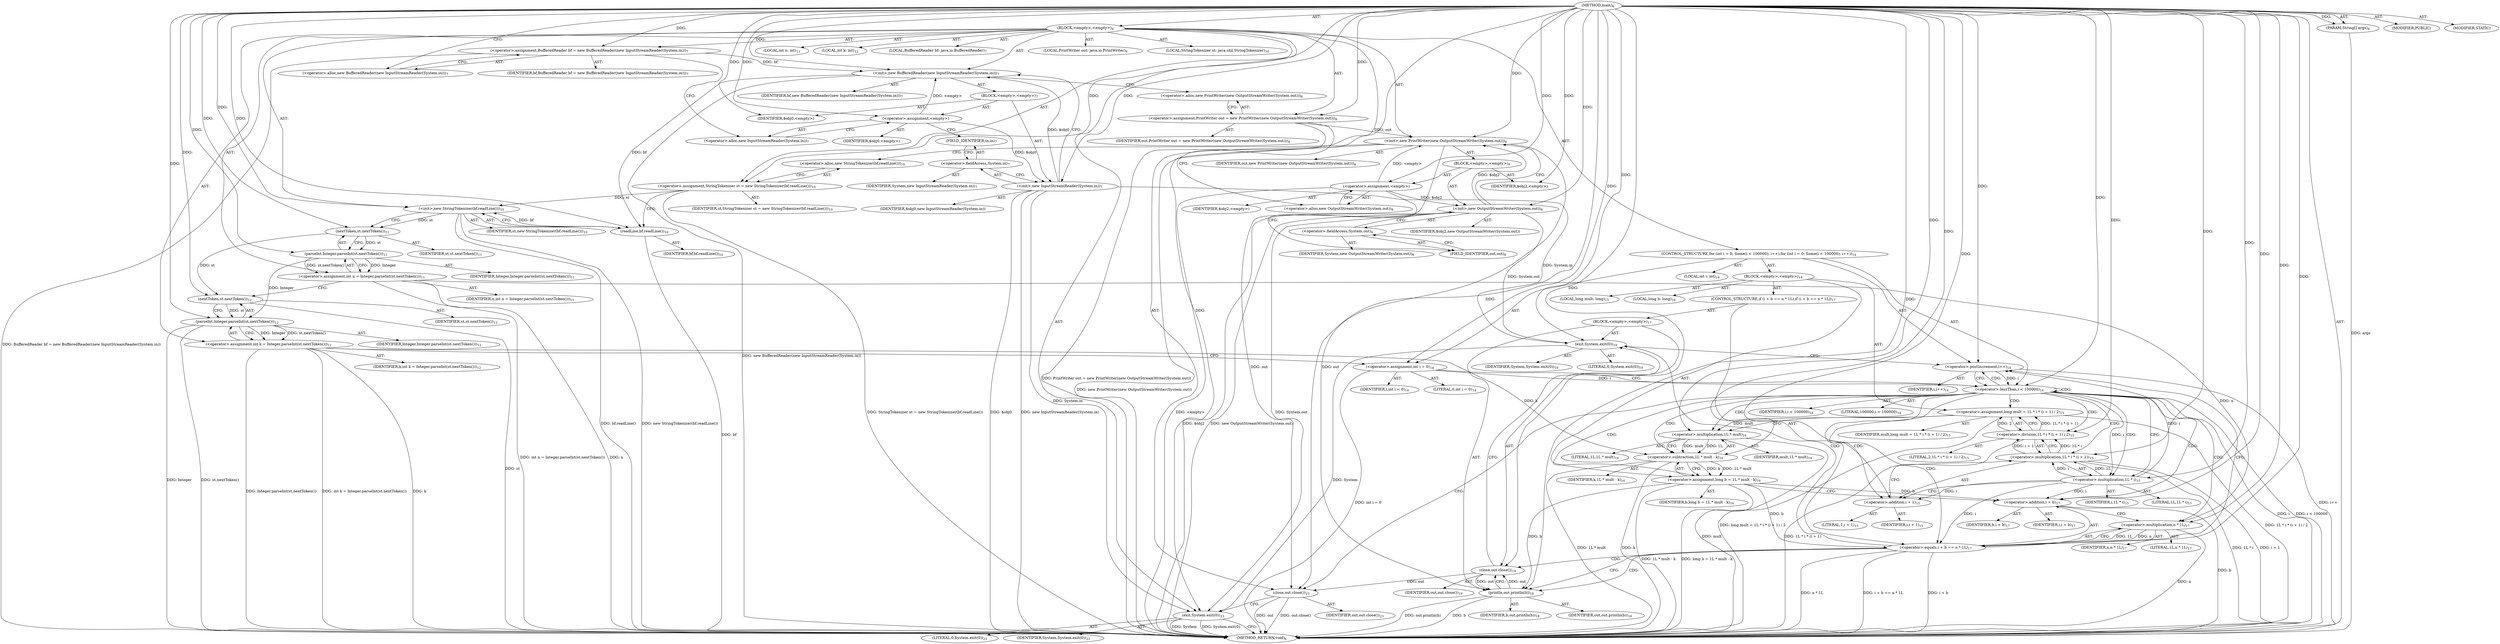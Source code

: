 digraph "main" {  
"23" [label = <(METHOD,main)<SUB>6</SUB>> ]
"24" [label = <(PARAM,String[] args)<SUB>6</SUB>> ]
"25" [label = <(BLOCK,&lt;empty&gt;,&lt;empty&gt;)<SUB>6</SUB>> ]
"4" [label = <(LOCAL,BufferedReader bf: java.io.BufferedReader)<SUB>7</SUB>> ]
"26" [label = <(&lt;operator&gt;.assignment,BufferedReader bf = new BufferedReader(new InputStreamReader(System.in)))<SUB>7</SUB>> ]
"27" [label = <(IDENTIFIER,bf,BufferedReader bf = new BufferedReader(new InputStreamReader(System.in)))<SUB>7</SUB>> ]
"28" [label = <(&lt;operator&gt;.alloc,new BufferedReader(new InputStreamReader(System.in)))<SUB>7</SUB>> ]
"29" [label = <(&lt;init&gt;,new BufferedReader(new InputStreamReader(System.in)))<SUB>7</SUB>> ]
"3" [label = <(IDENTIFIER,bf,new BufferedReader(new InputStreamReader(System.in)))<SUB>7</SUB>> ]
"30" [label = <(BLOCK,&lt;empty&gt;,&lt;empty&gt;)<SUB>7</SUB>> ]
"31" [label = <(&lt;operator&gt;.assignment,&lt;empty&gt;)> ]
"32" [label = <(IDENTIFIER,$obj0,&lt;empty&gt;)> ]
"33" [label = <(&lt;operator&gt;.alloc,new InputStreamReader(System.in))<SUB>7</SUB>> ]
"34" [label = <(&lt;init&gt;,new InputStreamReader(System.in))<SUB>7</SUB>> ]
"35" [label = <(IDENTIFIER,$obj0,new InputStreamReader(System.in))> ]
"36" [label = <(&lt;operator&gt;.fieldAccess,System.in)<SUB>7</SUB>> ]
"37" [label = <(IDENTIFIER,System,new InputStreamReader(System.in))<SUB>7</SUB>> ]
"38" [label = <(FIELD_IDENTIFIER,in,in)<SUB>7</SUB>> ]
"39" [label = <(IDENTIFIER,$obj0,&lt;empty&gt;)> ]
"6" [label = <(LOCAL,PrintWriter out: java.io.PrintWriter)<SUB>8</SUB>> ]
"40" [label = <(&lt;operator&gt;.assignment,PrintWriter out = new PrintWriter(new OutputStreamWriter(System.out)))<SUB>8</SUB>> ]
"41" [label = <(IDENTIFIER,out,PrintWriter out = new PrintWriter(new OutputStreamWriter(System.out)))<SUB>8</SUB>> ]
"42" [label = <(&lt;operator&gt;.alloc,new PrintWriter(new OutputStreamWriter(System.out)))<SUB>8</SUB>> ]
"43" [label = <(&lt;init&gt;,new PrintWriter(new OutputStreamWriter(System.out)))<SUB>8</SUB>> ]
"5" [label = <(IDENTIFIER,out,new PrintWriter(new OutputStreamWriter(System.out)))<SUB>8</SUB>> ]
"44" [label = <(BLOCK,&lt;empty&gt;,&lt;empty&gt;)<SUB>8</SUB>> ]
"45" [label = <(&lt;operator&gt;.assignment,&lt;empty&gt;)> ]
"46" [label = <(IDENTIFIER,$obj2,&lt;empty&gt;)> ]
"47" [label = <(&lt;operator&gt;.alloc,new OutputStreamWriter(System.out))<SUB>8</SUB>> ]
"48" [label = <(&lt;init&gt;,new OutputStreamWriter(System.out))<SUB>8</SUB>> ]
"49" [label = <(IDENTIFIER,$obj2,new OutputStreamWriter(System.out))> ]
"50" [label = <(&lt;operator&gt;.fieldAccess,System.out)<SUB>8</SUB>> ]
"51" [label = <(IDENTIFIER,System,new OutputStreamWriter(System.out))<SUB>8</SUB>> ]
"52" [label = <(FIELD_IDENTIFIER,out,out)<SUB>8</SUB>> ]
"53" [label = <(IDENTIFIER,$obj2,&lt;empty&gt;)> ]
"8" [label = <(LOCAL,StringTokenizer st: java.util.StringTokenizer)<SUB>10</SUB>> ]
"54" [label = <(&lt;operator&gt;.assignment,StringTokenizer st = new StringTokenizer(bf.readLine()))<SUB>10</SUB>> ]
"55" [label = <(IDENTIFIER,st,StringTokenizer st = new StringTokenizer(bf.readLine()))<SUB>10</SUB>> ]
"56" [label = <(&lt;operator&gt;.alloc,new StringTokenizer(bf.readLine()))<SUB>10</SUB>> ]
"57" [label = <(&lt;init&gt;,new StringTokenizer(bf.readLine()))<SUB>10</SUB>> ]
"7" [label = <(IDENTIFIER,st,new StringTokenizer(bf.readLine()))<SUB>10</SUB>> ]
"58" [label = <(readLine,bf.readLine())<SUB>10</SUB>> ]
"59" [label = <(IDENTIFIER,bf,bf.readLine())<SUB>10</SUB>> ]
"60" [label = <(LOCAL,int n: int)<SUB>11</SUB>> ]
"61" [label = <(&lt;operator&gt;.assignment,int n = Integer.parseInt(st.nextToken()))<SUB>11</SUB>> ]
"62" [label = <(IDENTIFIER,n,int n = Integer.parseInt(st.nextToken()))<SUB>11</SUB>> ]
"63" [label = <(parseInt,Integer.parseInt(st.nextToken()))<SUB>11</SUB>> ]
"64" [label = <(IDENTIFIER,Integer,Integer.parseInt(st.nextToken()))<SUB>11</SUB>> ]
"65" [label = <(nextToken,st.nextToken())<SUB>11</SUB>> ]
"66" [label = <(IDENTIFIER,st,st.nextToken())<SUB>11</SUB>> ]
"67" [label = <(LOCAL,int k: int)<SUB>12</SUB>> ]
"68" [label = <(&lt;operator&gt;.assignment,int k = Integer.parseInt(st.nextToken()))<SUB>12</SUB>> ]
"69" [label = <(IDENTIFIER,k,int k = Integer.parseInt(st.nextToken()))<SUB>12</SUB>> ]
"70" [label = <(parseInt,Integer.parseInt(st.nextToken()))<SUB>12</SUB>> ]
"71" [label = <(IDENTIFIER,Integer,Integer.parseInt(st.nextToken()))<SUB>12</SUB>> ]
"72" [label = <(nextToken,st.nextToken())<SUB>12</SUB>> ]
"73" [label = <(IDENTIFIER,st,st.nextToken())<SUB>12</SUB>> ]
"74" [label = <(CONTROL_STRUCTURE,for (int i = 0; Some(i &lt; 100000); i++),for (int i = 0; Some(i &lt; 100000); i++))<SUB>14</SUB>> ]
"75" [label = <(LOCAL,int i: int)<SUB>14</SUB>> ]
"76" [label = <(&lt;operator&gt;.assignment,int i = 0)<SUB>14</SUB>> ]
"77" [label = <(IDENTIFIER,i,int i = 0)<SUB>14</SUB>> ]
"78" [label = <(LITERAL,0,int i = 0)<SUB>14</SUB>> ]
"79" [label = <(&lt;operator&gt;.lessThan,i &lt; 100000)<SUB>14</SUB>> ]
"80" [label = <(IDENTIFIER,i,i &lt; 100000)<SUB>14</SUB>> ]
"81" [label = <(LITERAL,100000,i &lt; 100000)<SUB>14</SUB>> ]
"82" [label = <(&lt;operator&gt;.postIncrement,i++)<SUB>14</SUB>> ]
"83" [label = <(IDENTIFIER,i,i++)<SUB>14</SUB>> ]
"84" [label = <(BLOCK,&lt;empty&gt;,&lt;empty&gt;)<SUB>14</SUB>> ]
"85" [label = <(LOCAL,long mult: long)<SUB>15</SUB>> ]
"86" [label = <(&lt;operator&gt;.assignment,long mult = 1L * i * (i + 1) / 2)<SUB>15</SUB>> ]
"87" [label = <(IDENTIFIER,mult,long mult = 1L * i * (i + 1) / 2)<SUB>15</SUB>> ]
"88" [label = <(&lt;operator&gt;.division,1L * i * (i + 1) / 2)<SUB>15</SUB>> ]
"89" [label = <(&lt;operator&gt;.multiplication,1L * i * (i + 1))<SUB>15</SUB>> ]
"90" [label = <(&lt;operator&gt;.multiplication,1L * i)<SUB>15</SUB>> ]
"91" [label = <(LITERAL,1L,1L * i)<SUB>15</SUB>> ]
"92" [label = <(IDENTIFIER,i,1L * i)<SUB>15</SUB>> ]
"93" [label = <(&lt;operator&gt;.addition,i + 1)<SUB>15</SUB>> ]
"94" [label = <(IDENTIFIER,i,i + 1)<SUB>15</SUB>> ]
"95" [label = <(LITERAL,1,i + 1)<SUB>15</SUB>> ]
"96" [label = <(LITERAL,2,1L * i * (i + 1) / 2)<SUB>15</SUB>> ]
"97" [label = <(LOCAL,long b: long)<SUB>16</SUB>> ]
"98" [label = <(&lt;operator&gt;.assignment,long b = 1L * mult - k)<SUB>16</SUB>> ]
"99" [label = <(IDENTIFIER,b,long b = 1L * mult - k)<SUB>16</SUB>> ]
"100" [label = <(&lt;operator&gt;.subtraction,1L * mult - k)<SUB>16</SUB>> ]
"101" [label = <(&lt;operator&gt;.multiplication,1L * mult)<SUB>16</SUB>> ]
"102" [label = <(LITERAL,1L,1L * mult)<SUB>16</SUB>> ]
"103" [label = <(IDENTIFIER,mult,1L * mult)<SUB>16</SUB>> ]
"104" [label = <(IDENTIFIER,k,1L * mult - k)<SUB>16</SUB>> ]
"105" [label = <(CONTROL_STRUCTURE,if (i + b == n * 1L),if (i + b == n * 1L))<SUB>17</SUB>> ]
"106" [label = <(&lt;operator&gt;.equals,i + b == n * 1L)<SUB>17</SUB>> ]
"107" [label = <(&lt;operator&gt;.addition,i + b)<SUB>17</SUB>> ]
"108" [label = <(IDENTIFIER,i,i + b)<SUB>17</SUB>> ]
"109" [label = <(IDENTIFIER,b,i + b)<SUB>17</SUB>> ]
"110" [label = <(&lt;operator&gt;.multiplication,n * 1L)<SUB>17</SUB>> ]
"111" [label = <(IDENTIFIER,n,n * 1L)<SUB>17</SUB>> ]
"112" [label = <(LITERAL,1L,n * 1L)<SUB>17</SUB>> ]
"113" [label = <(BLOCK,&lt;empty&gt;,&lt;empty&gt;)<SUB>17</SUB>> ]
"114" [label = <(println,out.println(b))<SUB>18</SUB>> ]
"115" [label = <(IDENTIFIER,out,out.println(b))<SUB>18</SUB>> ]
"116" [label = <(IDENTIFIER,b,out.println(b))<SUB>18</SUB>> ]
"117" [label = <(close,out.close())<SUB>19</SUB>> ]
"118" [label = <(IDENTIFIER,out,out.close())<SUB>19</SUB>> ]
"119" [label = <(exit,System.exit(0))<SUB>19</SUB>> ]
"120" [label = <(IDENTIFIER,System,System.exit(0))<SUB>19</SUB>> ]
"121" [label = <(LITERAL,0,System.exit(0))<SUB>19</SUB>> ]
"122" [label = <(close,out.close())<SUB>23</SUB>> ]
"123" [label = <(IDENTIFIER,out,out.close())<SUB>23</SUB>> ]
"124" [label = <(exit,System.exit(0))<SUB>23</SUB>> ]
"125" [label = <(IDENTIFIER,System,System.exit(0))<SUB>23</SUB>> ]
"126" [label = <(LITERAL,0,System.exit(0))<SUB>23</SUB>> ]
"127" [label = <(MODIFIER,PUBLIC)> ]
"128" [label = <(MODIFIER,STATIC)> ]
"129" [label = <(METHOD_RETURN,void)<SUB>6</SUB>> ]
  "23" -> "24"  [ label = "AST: "] 
  "23" -> "25"  [ label = "AST: "] 
  "23" -> "127"  [ label = "AST: "] 
  "23" -> "128"  [ label = "AST: "] 
  "23" -> "129"  [ label = "AST: "] 
  "25" -> "4"  [ label = "AST: "] 
  "25" -> "26"  [ label = "AST: "] 
  "25" -> "29"  [ label = "AST: "] 
  "25" -> "6"  [ label = "AST: "] 
  "25" -> "40"  [ label = "AST: "] 
  "25" -> "43"  [ label = "AST: "] 
  "25" -> "8"  [ label = "AST: "] 
  "25" -> "54"  [ label = "AST: "] 
  "25" -> "57"  [ label = "AST: "] 
  "25" -> "60"  [ label = "AST: "] 
  "25" -> "61"  [ label = "AST: "] 
  "25" -> "67"  [ label = "AST: "] 
  "25" -> "68"  [ label = "AST: "] 
  "25" -> "74"  [ label = "AST: "] 
  "25" -> "122"  [ label = "AST: "] 
  "25" -> "124"  [ label = "AST: "] 
  "26" -> "27"  [ label = "AST: "] 
  "26" -> "28"  [ label = "AST: "] 
  "29" -> "3"  [ label = "AST: "] 
  "29" -> "30"  [ label = "AST: "] 
  "30" -> "31"  [ label = "AST: "] 
  "30" -> "34"  [ label = "AST: "] 
  "30" -> "39"  [ label = "AST: "] 
  "31" -> "32"  [ label = "AST: "] 
  "31" -> "33"  [ label = "AST: "] 
  "34" -> "35"  [ label = "AST: "] 
  "34" -> "36"  [ label = "AST: "] 
  "36" -> "37"  [ label = "AST: "] 
  "36" -> "38"  [ label = "AST: "] 
  "40" -> "41"  [ label = "AST: "] 
  "40" -> "42"  [ label = "AST: "] 
  "43" -> "5"  [ label = "AST: "] 
  "43" -> "44"  [ label = "AST: "] 
  "44" -> "45"  [ label = "AST: "] 
  "44" -> "48"  [ label = "AST: "] 
  "44" -> "53"  [ label = "AST: "] 
  "45" -> "46"  [ label = "AST: "] 
  "45" -> "47"  [ label = "AST: "] 
  "48" -> "49"  [ label = "AST: "] 
  "48" -> "50"  [ label = "AST: "] 
  "50" -> "51"  [ label = "AST: "] 
  "50" -> "52"  [ label = "AST: "] 
  "54" -> "55"  [ label = "AST: "] 
  "54" -> "56"  [ label = "AST: "] 
  "57" -> "7"  [ label = "AST: "] 
  "57" -> "58"  [ label = "AST: "] 
  "58" -> "59"  [ label = "AST: "] 
  "61" -> "62"  [ label = "AST: "] 
  "61" -> "63"  [ label = "AST: "] 
  "63" -> "64"  [ label = "AST: "] 
  "63" -> "65"  [ label = "AST: "] 
  "65" -> "66"  [ label = "AST: "] 
  "68" -> "69"  [ label = "AST: "] 
  "68" -> "70"  [ label = "AST: "] 
  "70" -> "71"  [ label = "AST: "] 
  "70" -> "72"  [ label = "AST: "] 
  "72" -> "73"  [ label = "AST: "] 
  "74" -> "75"  [ label = "AST: "] 
  "74" -> "76"  [ label = "AST: "] 
  "74" -> "79"  [ label = "AST: "] 
  "74" -> "82"  [ label = "AST: "] 
  "74" -> "84"  [ label = "AST: "] 
  "76" -> "77"  [ label = "AST: "] 
  "76" -> "78"  [ label = "AST: "] 
  "79" -> "80"  [ label = "AST: "] 
  "79" -> "81"  [ label = "AST: "] 
  "82" -> "83"  [ label = "AST: "] 
  "84" -> "85"  [ label = "AST: "] 
  "84" -> "86"  [ label = "AST: "] 
  "84" -> "97"  [ label = "AST: "] 
  "84" -> "98"  [ label = "AST: "] 
  "84" -> "105"  [ label = "AST: "] 
  "86" -> "87"  [ label = "AST: "] 
  "86" -> "88"  [ label = "AST: "] 
  "88" -> "89"  [ label = "AST: "] 
  "88" -> "96"  [ label = "AST: "] 
  "89" -> "90"  [ label = "AST: "] 
  "89" -> "93"  [ label = "AST: "] 
  "90" -> "91"  [ label = "AST: "] 
  "90" -> "92"  [ label = "AST: "] 
  "93" -> "94"  [ label = "AST: "] 
  "93" -> "95"  [ label = "AST: "] 
  "98" -> "99"  [ label = "AST: "] 
  "98" -> "100"  [ label = "AST: "] 
  "100" -> "101"  [ label = "AST: "] 
  "100" -> "104"  [ label = "AST: "] 
  "101" -> "102"  [ label = "AST: "] 
  "101" -> "103"  [ label = "AST: "] 
  "105" -> "106"  [ label = "AST: "] 
  "105" -> "113"  [ label = "AST: "] 
  "106" -> "107"  [ label = "AST: "] 
  "106" -> "110"  [ label = "AST: "] 
  "107" -> "108"  [ label = "AST: "] 
  "107" -> "109"  [ label = "AST: "] 
  "110" -> "111"  [ label = "AST: "] 
  "110" -> "112"  [ label = "AST: "] 
  "113" -> "114"  [ label = "AST: "] 
  "113" -> "117"  [ label = "AST: "] 
  "113" -> "119"  [ label = "AST: "] 
  "114" -> "115"  [ label = "AST: "] 
  "114" -> "116"  [ label = "AST: "] 
  "117" -> "118"  [ label = "AST: "] 
  "119" -> "120"  [ label = "AST: "] 
  "119" -> "121"  [ label = "AST: "] 
  "122" -> "123"  [ label = "AST: "] 
  "124" -> "125"  [ label = "AST: "] 
  "124" -> "126"  [ label = "AST: "] 
  "26" -> "33"  [ label = "CFG: "] 
  "29" -> "42"  [ label = "CFG: "] 
  "40" -> "47"  [ label = "CFG: "] 
  "43" -> "56"  [ label = "CFG: "] 
  "54" -> "58"  [ label = "CFG: "] 
  "57" -> "65"  [ label = "CFG: "] 
  "61" -> "72"  [ label = "CFG: "] 
  "68" -> "76"  [ label = "CFG: "] 
  "122" -> "124"  [ label = "CFG: "] 
  "124" -> "129"  [ label = "CFG: "] 
  "28" -> "26"  [ label = "CFG: "] 
  "42" -> "40"  [ label = "CFG: "] 
  "56" -> "54"  [ label = "CFG: "] 
  "58" -> "57"  [ label = "CFG: "] 
  "63" -> "61"  [ label = "CFG: "] 
  "70" -> "68"  [ label = "CFG: "] 
  "76" -> "79"  [ label = "CFG: "] 
  "79" -> "90"  [ label = "CFG: "] 
  "79" -> "122"  [ label = "CFG: "] 
  "82" -> "79"  [ label = "CFG: "] 
  "31" -> "38"  [ label = "CFG: "] 
  "34" -> "29"  [ label = "CFG: "] 
  "45" -> "52"  [ label = "CFG: "] 
  "48" -> "43"  [ label = "CFG: "] 
  "65" -> "63"  [ label = "CFG: "] 
  "72" -> "70"  [ label = "CFG: "] 
  "86" -> "101"  [ label = "CFG: "] 
  "98" -> "107"  [ label = "CFG: "] 
  "33" -> "31"  [ label = "CFG: "] 
  "36" -> "34"  [ label = "CFG: "] 
  "47" -> "45"  [ label = "CFG: "] 
  "50" -> "48"  [ label = "CFG: "] 
  "88" -> "86"  [ label = "CFG: "] 
  "100" -> "98"  [ label = "CFG: "] 
  "106" -> "114"  [ label = "CFG: "] 
  "106" -> "82"  [ label = "CFG: "] 
  "38" -> "36"  [ label = "CFG: "] 
  "52" -> "50"  [ label = "CFG: "] 
  "89" -> "88"  [ label = "CFG: "] 
  "101" -> "100"  [ label = "CFG: "] 
  "107" -> "110"  [ label = "CFG: "] 
  "110" -> "106"  [ label = "CFG: "] 
  "114" -> "117"  [ label = "CFG: "] 
  "117" -> "119"  [ label = "CFG: "] 
  "119" -> "82"  [ label = "CFG: "] 
  "90" -> "93"  [ label = "CFG: "] 
  "93" -> "89"  [ label = "CFG: "] 
  "23" -> "28"  [ label = "CFG: "] 
  "24" -> "129"  [ label = "DDG: args"] 
  "26" -> "129"  [ label = "DDG: BufferedReader bf = new BufferedReader(new InputStreamReader(System.in))"] 
  "34" -> "129"  [ label = "DDG: $obj0"] 
  "34" -> "129"  [ label = "DDG: new InputStreamReader(System.in)"] 
  "29" -> "129"  [ label = "DDG: new BufferedReader(new InputStreamReader(System.in))"] 
  "40" -> "129"  [ label = "DDG: PrintWriter out = new PrintWriter(new OutputStreamWriter(System.out))"] 
  "45" -> "129"  [ label = "DDG: &lt;empty&gt;"] 
  "48" -> "129"  [ label = "DDG: $obj2"] 
  "48" -> "129"  [ label = "DDG: new OutputStreamWriter(System.out)"] 
  "43" -> "129"  [ label = "DDG: new PrintWriter(new OutputStreamWriter(System.out))"] 
  "54" -> "129"  [ label = "DDG: StringTokenizer st = new StringTokenizer(bf.readLine())"] 
  "58" -> "129"  [ label = "DDG: bf"] 
  "57" -> "129"  [ label = "DDG: bf.readLine()"] 
  "57" -> "129"  [ label = "DDG: new StringTokenizer(bf.readLine())"] 
  "61" -> "129"  [ label = "DDG: n"] 
  "61" -> "129"  [ label = "DDG: int n = Integer.parseInt(st.nextToken())"] 
  "68" -> "129"  [ label = "DDG: k"] 
  "70" -> "129"  [ label = "DDG: Integer"] 
  "72" -> "129"  [ label = "DDG: st"] 
  "70" -> "129"  [ label = "DDG: st.nextToken()"] 
  "68" -> "129"  [ label = "DDG: Integer.parseInt(st.nextToken())"] 
  "68" -> "129"  [ label = "DDG: int k = Integer.parseInt(st.nextToken())"] 
  "76" -> "129"  [ label = "DDG: int i = 0"] 
  "79" -> "129"  [ label = "DDG: i"] 
  "79" -> "129"  [ label = "DDG: i &lt; 100000"] 
  "122" -> "129"  [ label = "DDG: out"] 
  "122" -> "129"  [ label = "DDG: out.close()"] 
  "124" -> "129"  [ label = "DDG: System"] 
  "124" -> "129"  [ label = "DDG: System.exit(0)"] 
  "89" -> "129"  [ label = "DDG: 1L * i"] 
  "89" -> "129"  [ label = "DDG: i + 1"] 
  "88" -> "129"  [ label = "DDG: 1L * i * (i + 1)"] 
  "86" -> "129"  [ label = "DDG: 1L * i * (i + 1) / 2"] 
  "86" -> "129"  [ label = "DDG: long mult = 1L * i * (i + 1) / 2"] 
  "101" -> "129"  [ label = "DDG: mult"] 
  "100" -> "129"  [ label = "DDG: 1L * mult"] 
  "100" -> "129"  [ label = "DDG: k"] 
  "98" -> "129"  [ label = "DDG: 1L * mult - k"] 
  "98" -> "129"  [ label = "DDG: long b = 1L * mult - k"] 
  "107" -> "129"  [ label = "DDG: b"] 
  "106" -> "129"  [ label = "DDG: i + b"] 
  "110" -> "129"  [ label = "DDG: n"] 
  "106" -> "129"  [ label = "DDG: n * 1L"] 
  "106" -> "129"  [ label = "DDG: i + b == n * 1L"] 
  "114" -> "129"  [ label = "DDG: b"] 
  "114" -> "129"  [ label = "DDG: out.println(b)"] 
  "82" -> "129"  [ label = "DDG: i++"] 
  "23" -> "24"  [ label = "DDG: "] 
  "23" -> "26"  [ label = "DDG: "] 
  "23" -> "40"  [ label = "DDG: "] 
  "23" -> "54"  [ label = "DDG: "] 
  "63" -> "61"  [ label = "DDG: Integer"] 
  "63" -> "61"  [ label = "DDG: st.nextToken()"] 
  "70" -> "68"  [ label = "DDG: Integer"] 
  "70" -> "68"  [ label = "DDG: st.nextToken()"] 
  "26" -> "29"  [ label = "DDG: bf"] 
  "23" -> "29"  [ label = "DDG: "] 
  "31" -> "29"  [ label = "DDG: &lt;empty&gt;"] 
  "34" -> "29"  [ label = "DDG: $obj0"] 
  "40" -> "43"  [ label = "DDG: out"] 
  "23" -> "43"  [ label = "DDG: "] 
  "45" -> "43"  [ label = "DDG: &lt;empty&gt;"] 
  "48" -> "43"  [ label = "DDG: $obj2"] 
  "54" -> "57"  [ label = "DDG: st"] 
  "23" -> "57"  [ label = "DDG: "] 
  "58" -> "57"  [ label = "DDG: bf"] 
  "23" -> "76"  [ label = "DDG: "] 
  "43" -> "122"  [ label = "DDG: out"] 
  "117" -> "122"  [ label = "DDG: out"] 
  "23" -> "122"  [ label = "DDG: "] 
  "34" -> "124"  [ label = "DDG: System.in"] 
  "48" -> "124"  [ label = "DDG: System.out"] 
  "119" -> "124"  [ label = "DDG: System"] 
  "23" -> "124"  [ label = "DDG: "] 
  "23" -> "31"  [ label = "DDG: "] 
  "23" -> "39"  [ label = "DDG: "] 
  "23" -> "45"  [ label = "DDG: "] 
  "23" -> "53"  [ label = "DDG: "] 
  "29" -> "58"  [ label = "DDG: bf"] 
  "23" -> "58"  [ label = "DDG: "] 
  "23" -> "63"  [ label = "DDG: "] 
  "65" -> "63"  [ label = "DDG: st"] 
  "63" -> "70"  [ label = "DDG: Integer"] 
  "23" -> "70"  [ label = "DDG: "] 
  "72" -> "70"  [ label = "DDG: st"] 
  "76" -> "79"  [ label = "DDG: i"] 
  "82" -> "79"  [ label = "DDG: i"] 
  "23" -> "79"  [ label = "DDG: "] 
  "23" -> "82"  [ label = "DDG: "] 
  "90" -> "82"  [ label = "DDG: i"] 
  "88" -> "86"  [ label = "DDG: 1L * i * (i + 1)"] 
  "88" -> "86"  [ label = "DDG: 2"] 
  "100" -> "98"  [ label = "DDG: 1L * mult"] 
  "100" -> "98"  [ label = "DDG: k"] 
  "31" -> "34"  [ label = "DDG: $obj0"] 
  "23" -> "34"  [ label = "DDG: "] 
  "45" -> "48"  [ label = "DDG: $obj2"] 
  "23" -> "48"  [ label = "DDG: "] 
  "57" -> "65"  [ label = "DDG: st"] 
  "23" -> "65"  [ label = "DDG: "] 
  "65" -> "72"  [ label = "DDG: st"] 
  "23" -> "72"  [ label = "DDG: "] 
  "89" -> "88"  [ label = "DDG: 1L * i"] 
  "89" -> "88"  [ label = "DDG: i + 1"] 
  "23" -> "88"  [ label = "DDG: "] 
  "101" -> "100"  [ label = "DDG: 1L"] 
  "101" -> "100"  [ label = "DDG: mult"] 
  "68" -> "100"  [ label = "DDG: k"] 
  "23" -> "100"  [ label = "DDG: "] 
  "23" -> "106"  [ label = "DDG: "] 
  "90" -> "106"  [ label = "DDG: i"] 
  "98" -> "106"  [ label = "DDG: b"] 
  "110" -> "106"  [ label = "DDG: n"] 
  "110" -> "106"  [ label = "DDG: 1L"] 
  "90" -> "89"  [ label = "DDG: 1L"] 
  "90" -> "89"  [ label = "DDG: i"] 
  "23" -> "89"  [ label = "DDG: "] 
  "23" -> "101"  [ label = "DDG: "] 
  "86" -> "101"  [ label = "DDG: mult"] 
  "23" -> "107"  [ label = "DDG: "] 
  "90" -> "107"  [ label = "DDG: i"] 
  "98" -> "107"  [ label = "DDG: b"] 
  "61" -> "110"  [ label = "DDG: n"] 
  "23" -> "110"  [ label = "DDG: "] 
  "43" -> "114"  [ label = "DDG: out"] 
  "117" -> "114"  [ label = "DDG: out"] 
  "23" -> "114"  [ label = "DDG: "] 
  "98" -> "114"  [ label = "DDG: b"] 
  "114" -> "117"  [ label = "DDG: out"] 
  "23" -> "117"  [ label = "DDG: "] 
  "34" -> "119"  [ label = "DDG: System.in"] 
  "48" -> "119"  [ label = "DDG: System.out"] 
  "23" -> "119"  [ label = "DDG: "] 
  "23" -> "90"  [ label = "DDG: "] 
  "79" -> "90"  [ label = "DDG: i"] 
  "90" -> "93"  [ label = "DDG: i"] 
  "23" -> "93"  [ label = "DDG: "] 
  "79" -> "107"  [ label = "CDG: "] 
  "79" -> "89"  [ label = "CDG: "] 
  "79" -> "98"  [ label = "CDG: "] 
  "79" -> "100"  [ label = "CDG: "] 
  "79" -> "88"  [ label = "CDG: "] 
  "79" -> "110"  [ label = "CDG: "] 
  "79" -> "106"  [ label = "CDG: "] 
  "79" -> "82"  [ label = "CDG: "] 
  "79" -> "93"  [ label = "CDG: "] 
  "79" -> "101"  [ label = "CDG: "] 
  "79" -> "90"  [ label = "CDG: "] 
  "79" -> "79"  [ label = "CDG: "] 
  "79" -> "86"  [ label = "CDG: "] 
  "106" -> "114"  [ label = "CDG: "] 
  "106" -> "119"  [ label = "CDG: "] 
  "106" -> "117"  [ label = "CDG: "] 
}
